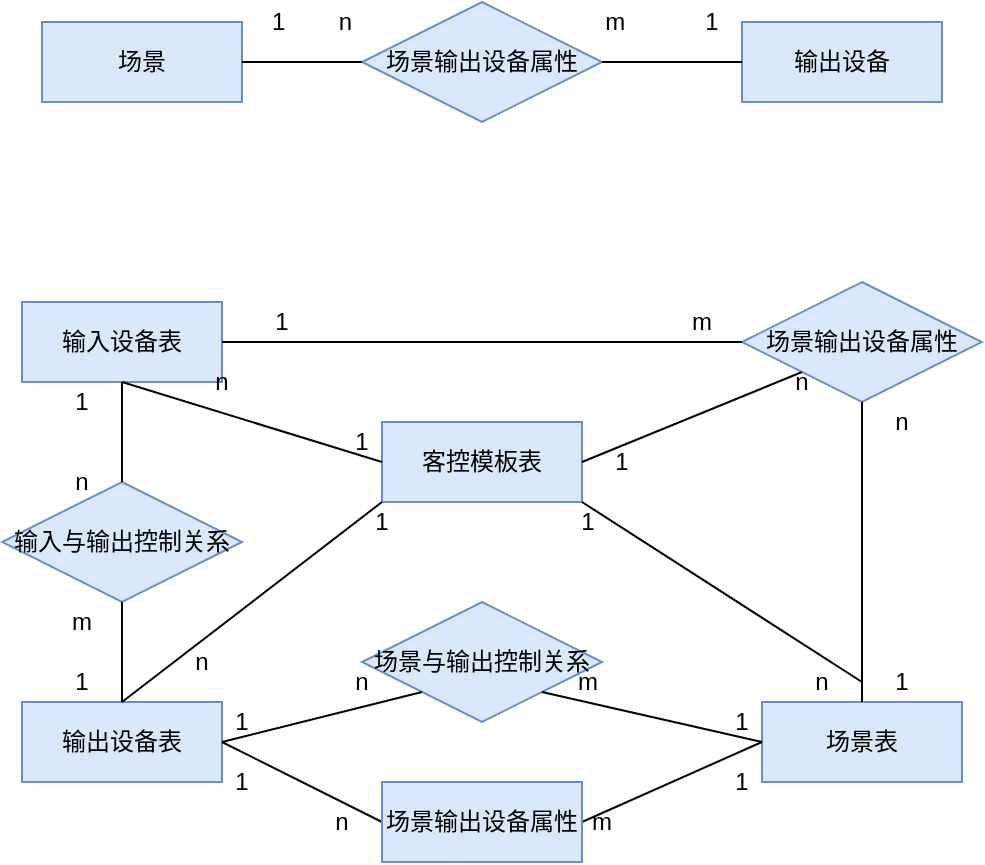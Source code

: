 <mxfile version="12.5.5" type="github"><diagram id="o5MSBy2qvA0ty4B6fCOa" name="Page-1"><mxGraphModel dx="981" dy="530" grid="1" gridSize="10" guides="1" tooltips="1" connect="1" arrows="1" fold="1" page="1" pageScale="1" pageWidth="827" pageHeight="1169" math="0" shadow="0"><root><mxCell id="0"/><mxCell id="1" parent="0"/><mxCell id="hc4wFYaqPZMsiixoYr8i-1" value="场景" style="whiteSpace=wrap;html=1;align=center;fillColor=#dae8fc;strokeColor=#6c8ebf;" vertex="1" parent="1"><mxGeometry x="140" y="300" width="100" height="40" as="geometry"/></mxCell><mxCell id="hc4wFYaqPZMsiixoYr8i-2" value="场景输出设备属性" style="shape=rhombus;perimeter=rhombusPerimeter;whiteSpace=wrap;html=1;align=center;fillColor=#dae8fc;strokeColor=#6c8ebf;" vertex="1" parent="1"><mxGeometry x="300" y="290" width="120" height="60" as="geometry"/></mxCell><mxCell id="hc4wFYaqPZMsiixoYr8i-3" value="输出设备" style="whiteSpace=wrap;html=1;align=center;fillColor=#dae8fc;strokeColor=#6c8ebf;" vertex="1" parent="1"><mxGeometry x="490" y="300" width="100" height="40" as="geometry"/></mxCell><mxCell id="hc4wFYaqPZMsiixoYr8i-4" value="" style="endArrow=none;html=1;entryX=0;entryY=0.5;entryDx=0;entryDy=0;" edge="1" parent="1" source="hc4wFYaqPZMsiixoYr8i-1" target="hc4wFYaqPZMsiixoYr8i-2"><mxGeometry width="50" height="50" relative="1" as="geometry"><mxPoint x="140" y="420" as="sourcePoint"/><mxPoint x="300" y="330" as="targetPoint"/></mxGeometry></mxCell><mxCell id="hc4wFYaqPZMsiixoYr8i-6" value="" style="endArrow=none;html=1;exitX=1;exitY=0.5;exitDx=0;exitDy=0;entryX=0;entryY=0.5;entryDx=0;entryDy=0;" edge="1" parent="1" source="hc4wFYaqPZMsiixoYr8i-2" target="hc4wFYaqPZMsiixoYr8i-3"><mxGeometry width="50" height="50" relative="1" as="geometry"><mxPoint x="470" y="430" as="sourcePoint"/><mxPoint x="520" y="380" as="targetPoint"/></mxGeometry></mxCell><mxCell id="hc4wFYaqPZMsiixoYr8i-7" value="1&amp;nbsp; &amp;nbsp; &amp;nbsp; &amp;nbsp; n" style="text;html=1;strokeColor=none;fillColor=none;align=center;verticalAlign=middle;whiteSpace=wrap;rounded=0;" vertex="1" parent="1"><mxGeometry x="250" y="290" width="50" height="20" as="geometry"/></mxCell><mxCell id="hc4wFYaqPZMsiixoYr8i-8" value="m&amp;nbsp; &amp;nbsp; &amp;nbsp; &amp;nbsp; &amp;nbsp; &amp;nbsp; 1" style="text;html=1;strokeColor=none;fillColor=none;align=center;verticalAlign=middle;whiteSpace=wrap;rounded=0;" vertex="1" parent="1"><mxGeometry x="420" y="290" width="60" height="20" as="geometry"/></mxCell><mxCell id="hc4wFYaqPZMsiixoYr8i-9" value="客控模板表" style="whiteSpace=wrap;html=1;align=center;fillColor=#dae8fc;strokeColor=#6c8ebf;" vertex="1" parent="1"><mxGeometry x="310" y="500" width="100" height="40" as="geometry"/></mxCell><mxCell id="hc4wFYaqPZMsiixoYr8i-10" value="输入设备表" style="whiteSpace=wrap;html=1;align=center;fillColor=#dae8fc;strokeColor=#6c8ebf;" vertex="1" parent="1"><mxGeometry x="130" y="440" width="100" height="40" as="geometry"/></mxCell><mxCell id="hc4wFYaqPZMsiixoYr8i-13" value="场景表" style="whiteSpace=wrap;html=1;align=center;fillColor=#dae8fc;strokeColor=#6c8ebf;" vertex="1" parent="1"><mxGeometry x="500" y="640" width="100" height="40" as="geometry"/></mxCell><mxCell id="hc4wFYaqPZMsiixoYr8i-14" value="输出设备表" style="whiteSpace=wrap;html=1;align=center;fillColor=#dae8fc;strokeColor=#6c8ebf;" vertex="1" parent="1"><mxGeometry x="130" y="640" width="100" height="40" as="geometry"/></mxCell><mxCell id="hc4wFYaqPZMsiixoYr8i-15" value="场景输出设备属性" style="shape=rhombus;perimeter=rhombusPerimeter;whiteSpace=wrap;html=1;align=center;fillColor=#dae8fc;strokeColor=#6c8ebf;" vertex="1" parent="1"><mxGeometry x="490" y="430" width="120" height="60" as="geometry"/></mxCell><mxCell id="hc4wFYaqPZMsiixoYr8i-16" value="输入与输出控制关系" style="shape=rhombus;perimeter=rhombusPerimeter;whiteSpace=wrap;html=1;align=center;fillColor=#dae8fc;strokeColor=#6c8ebf;" vertex="1" parent="1"><mxGeometry x="120" y="530" width="120" height="60" as="geometry"/></mxCell><mxCell id="hc4wFYaqPZMsiixoYr8i-17" value="场景与输出控制关系" style="shape=rhombus;perimeter=rhombusPerimeter;whiteSpace=wrap;html=1;align=center;fillColor=#dae8fc;strokeColor=#6c8ebf;" vertex="1" parent="1"><mxGeometry x="300" y="590" width="120" height="60" as="geometry"/></mxCell><mxCell id="hc4wFYaqPZMsiixoYr8i-20" value="" style="endArrow=none;html=1;exitX=1;exitY=0.5;exitDx=0;exitDy=0;entryX=0;entryY=0.5;entryDx=0;entryDy=0;" edge="1" parent="1" source="hc4wFYaqPZMsiixoYr8i-10" target="hc4wFYaqPZMsiixoYr8i-15"><mxGeometry width="50" height="50" relative="1" as="geometry"><mxPoint x="310" y="490" as="sourcePoint"/><mxPoint x="360" y="440" as="targetPoint"/></mxGeometry></mxCell><mxCell id="hc4wFYaqPZMsiixoYr8i-21" value="" style="endArrow=none;html=1;entryX=0.5;entryY=1;entryDx=0;entryDy=0;exitX=0.5;exitY=0;exitDx=0;exitDy=0;" edge="1" parent="1" source="hc4wFYaqPZMsiixoYr8i-13" target="hc4wFYaqPZMsiixoYr8i-15"><mxGeometry width="50" height="50" relative="1" as="geometry"><mxPoint x="600" y="580" as="sourcePoint"/><mxPoint x="650" y="530" as="targetPoint"/></mxGeometry></mxCell><mxCell id="hc4wFYaqPZMsiixoYr8i-22" value="" style="endArrow=none;html=1;entryX=1;entryY=1;entryDx=0;entryDy=0;" edge="1" parent="1" target="hc4wFYaqPZMsiixoYr8i-9"><mxGeometry width="50" height="50" relative="1" as="geometry"><mxPoint x="550" y="630" as="sourcePoint"/><mxPoint x="530" y="540" as="targetPoint"/></mxGeometry></mxCell><mxCell id="hc4wFYaqPZMsiixoYr8i-23" value="" style="endArrow=none;html=1;entryX=0.5;entryY=1;entryDx=0;entryDy=0;" edge="1" parent="1" target="hc4wFYaqPZMsiixoYr8i-10"><mxGeometry width="50" height="50" relative="1" as="geometry"><mxPoint x="180" y="530" as="sourcePoint"/><mxPoint x="300" y="490" as="targetPoint"/></mxGeometry></mxCell><mxCell id="hc4wFYaqPZMsiixoYr8i-24" value="" style="endArrow=none;html=1;exitX=0.5;exitY=0;exitDx=0;exitDy=0;entryX=0.5;entryY=1;entryDx=0;entryDy=0;" edge="1" parent="1" source="hc4wFYaqPZMsiixoYr8i-14" target="hc4wFYaqPZMsiixoYr8i-16"><mxGeometry width="50" height="50" relative="1" as="geometry"><mxPoint x="90" y="630" as="sourcePoint"/><mxPoint x="176" y="590" as="targetPoint"/></mxGeometry></mxCell><mxCell id="hc4wFYaqPZMsiixoYr8i-27" value="" style="endArrow=none;html=1;entryX=0.5;entryY=1;entryDx=0;entryDy=0;exitX=0;exitY=0.5;exitDx=0;exitDy=0;" edge="1" parent="1" source="hc4wFYaqPZMsiixoYr8i-9" target="hc4wFYaqPZMsiixoYr8i-10"><mxGeometry width="50" height="50" relative="1" as="geometry"><mxPoint x="250" y="550" as="sourcePoint"/><mxPoint x="300" y="500" as="targetPoint"/></mxGeometry></mxCell><mxCell id="hc4wFYaqPZMsiixoYr8i-28" value="" style="endArrow=none;html=1;entryX=1;entryY=0.5;entryDx=0;entryDy=0;exitX=0;exitY=1;exitDx=0;exitDy=0;" edge="1" parent="1" source="hc4wFYaqPZMsiixoYr8i-15" target="hc4wFYaqPZMsiixoYr8i-9"><mxGeometry width="50" height="50" relative="1" as="geometry"><mxPoint x="450" y="550" as="sourcePoint"/><mxPoint x="500" y="500" as="targetPoint"/></mxGeometry></mxCell><mxCell id="hc4wFYaqPZMsiixoYr8i-29" value="" style="endArrow=none;html=1;entryX=0;entryY=1;entryDx=0;entryDy=0;exitX=0.5;exitY=0;exitDx=0;exitDy=0;" edge="1" parent="1" source="hc4wFYaqPZMsiixoYr8i-14" target="hc4wFYaqPZMsiixoYr8i-9"><mxGeometry width="50" height="50" relative="1" as="geometry"><mxPoint x="240" y="610" as="sourcePoint"/><mxPoint x="310.711" y="560" as="targetPoint"/></mxGeometry></mxCell><mxCell id="hc4wFYaqPZMsiixoYr8i-30" value="" style="endArrow=none;html=1;entryX=0;entryY=1;entryDx=0;entryDy=0;exitX=1;exitY=0.5;exitDx=0;exitDy=0;" edge="1" parent="1" source="hc4wFYaqPZMsiixoYr8i-14" target="hc4wFYaqPZMsiixoYr8i-17"><mxGeometry width="50" height="50" relative="1" as="geometry"><mxPoint x="250" y="700" as="sourcePoint"/><mxPoint x="300" y="650" as="targetPoint"/></mxGeometry></mxCell><mxCell id="hc4wFYaqPZMsiixoYr8i-31" value="" style="endArrow=none;html=1;entryX=1;entryY=0.5;entryDx=0;entryDy=0;exitX=0;exitY=0.5;exitDx=0;exitDy=0;" edge="1" parent="1" source="hc4wFYaqPZMsiixoYr8i-61" target="hc4wFYaqPZMsiixoYr8i-14"><mxGeometry width="50" height="50" relative="1" as="geometry"><mxPoint x="330" y="695" as="sourcePoint"/><mxPoint x="280" y="710" as="targetPoint"/></mxGeometry></mxCell><mxCell id="hc4wFYaqPZMsiixoYr8i-32" value="" style="endArrow=none;html=1;exitX=1;exitY=1;exitDx=0;exitDy=0;entryX=0;entryY=0.5;entryDx=0;entryDy=0;" edge="1" parent="1" source="hc4wFYaqPZMsiixoYr8i-17" target="hc4wFYaqPZMsiixoYr8i-13"><mxGeometry width="50" height="50" relative="1" as="geometry"><mxPoint x="430" y="690" as="sourcePoint"/><mxPoint x="480" y="640" as="targetPoint"/></mxGeometry></mxCell><mxCell id="hc4wFYaqPZMsiixoYr8i-33" value="" style="endArrow=none;html=1;exitX=1;exitY=0.5;exitDx=0;exitDy=0;entryX=0;entryY=0.5;entryDx=0;entryDy=0;" edge="1" parent="1" source="hc4wFYaqPZMsiixoYr8i-61" target="hc4wFYaqPZMsiixoYr8i-13"><mxGeometry width="50" height="50" relative="1" as="geometry"><mxPoint x="390" y="695" as="sourcePoint"/><mxPoint x="520" y="700" as="targetPoint"/></mxGeometry></mxCell><mxCell id="hc4wFYaqPZMsiixoYr8i-34" value="1" style="text;html=1;strokeColor=none;fillColor=none;align=center;verticalAlign=middle;whiteSpace=wrap;rounded=0;" vertex="1" parent="1"><mxGeometry x="240" y="440" width="40" height="20" as="geometry"/></mxCell><mxCell id="hc4wFYaqPZMsiixoYr8i-35" value="m" style="text;html=1;strokeColor=none;fillColor=none;align=center;verticalAlign=middle;whiteSpace=wrap;rounded=0;" vertex="1" parent="1"><mxGeometry x="450" y="440" width="40" height="20" as="geometry"/></mxCell><mxCell id="hc4wFYaqPZMsiixoYr8i-36" value="n" style="text;html=1;strokeColor=none;fillColor=none;align=center;verticalAlign=middle;whiteSpace=wrap;rounded=0;" vertex="1" parent="1"><mxGeometry x="550" y="490" width="40" height="20" as="geometry"/></mxCell><mxCell id="hc4wFYaqPZMsiixoYr8i-37" value="1" style="text;html=1;strokeColor=none;fillColor=none;align=center;verticalAlign=middle;whiteSpace=wrap;rounded=0;" vertex="1" parent="1"><mxGeometry x="550" y="620" width="40" height="20" as="geometry"/></mxCell><mxCell id="hc4wFYaqPZMsiixoYr8i-38" value="1" style="text;html=1;strokeColor=none;fillColor=none;align=center;verticalAlign=middle;whiteSpace=wrap;rounded=0;" vertex="1" parent="1"><mxGeometry x="140" y="480" width="40" height="20" as="geometry"/></mxCell><mxCell id="hc4wFYaqPZMsiixoYr8i-39" value="n" style="text;html=1;strokeColor=none;fillColor=none;align=center;verticalAlign=middle;whiteSpace=wrap;rounded=0;" vertex="1" parent="1"><mxGeometry x="140" y="520" width="40" height="20" as="geometry"/></mxCell><mxCell id="hc4wFYaqPZMsiixoYr8i-40" value="m" style="text;html=1;strokeColor=none;fillColor=none;align=center;verticalAlign=middle;whiteSpace=wrap;rounded=0;" vertex="1" parent="1"><mxGeometry x="140" y="590" width="40" height="20" as="geometry"/></mxCell><mxCell id="hc4wFYaqPZMsiixoYr8i-41" value="1" style="text;html=1;strokeColor=none;fillColor=none;align=center;verticalAlign=middle;whiteSpace=wrap;rounded=0;" vertex="1" parent="1"><mxGeometry x="140" y="620" width="40" height="20" as="geometry"/></mxCell><mxCell id="hc4wFYaqPZMsiixoYr8i-42" value="1" style="text;html=1;strokeColor=none;fillColor=none;align=center;verticalAlign=middle;whiteSpace=wrap;rounded=0;" vertex="1" parent="1"><mxGeometry x="280" y="500" width="40" height="20" as="geometry"/></mxCell><mxCell id="hc4wFYaqPZMsiixoYr8i-43" value="n" style="text;html=1;strokeColor=none;fillColor=none;align=center;verticalAlign=middle;whiteSpace=wrap;rounded=0;" vertex="1" parent="1"><mxGeometry x="210" y="470" width="40" height="20" as="geometry"/></mxCell><mxCell id="hc4wFYaqPZMsiixoYr8i-44" value="1" style="text;html=1;strokeColor=none;fillColor=none;align=center;verticalAlign=middle;whiteSpace=wrap;rounded=0;" vertex="1" parent="1"><mxGeometry x="290" y="540" width="40" height="20" as="geometry"/></mxCell><mxCell id="hc4wFYaqPZMsiixoYr8i-45" value="n" style="text;html=1;strokeColor=none;fillColor=none;align=center;verticalAlign=middle;whiteSpace=wrap;rounded=0;" vertex="1" parent="1"><mxGeometry x="280" y="620" width="40" height="20" as="geometry"/></mxCell><mxCell id="hc4wFYaqPZMsiixoYr8i-49" value="n" style="text;html=1;strokeColor=none;fillColor=none;align=center;verticalAlign=middle;whiteSpace=wrap;rounded=0;" vertex="1" parent="1"><mxGeometry x="200" y="610" width="40" height="20" as="geometry"/></mxCell><mxCell id="hc4wFYaqPZMsiixoYr8i-50" value="1" style="text;html=1;strokeColor=none;fillColor=none;align=center;verticalAlign=middle;whiteSpace=wrap;rounded=0;" vertex="1" parent="1"><mxGeometry x="393.48" y="540" width="40" height="20" as="geometry"/></mxCell><mxCell id="hc4wFYaqPZMsiixoYr8i-51" value="n" style="text;html=1;strokeColor=none;fillColor=none;align=center;verticalAlign=middle;whiteSpace=wrap;rounded=0;" vertex="1" parent="1"><mxGeometry x="510" y="620" width="40" height="20" as="geometry"/></mxCell><mxCell id="hc4wFYaqPZMsiixoYr8i-52" value="1" style="text;html=1;strokeColor=none;fillColor=none;align=center;verticalAlign=middle;whiteSpace=wrap;rounded=0;" vertex="1" parent="1"><mxGeometry x="220" y="640" width="40" height="20" as="geometry"/></mxCell><mxCell id="hc4wFYaqPZMsiixoYr8i-53" value="1" style="text;html=1;strokeColor=none;fillColor=none;align=center;verticalAlign=middle;whiteSpace=wrap;rounded=0;" vertex="1" parent="1"><mxGeometry x="470" y="640" width="40" height="20" as="geometry"/></mxCell><mxCell id="hc4wFYaqPZMsiixoYr8i-54" value="m" style="text;html=1;strokeColor=none;fillColor=none;align=center;verticalAlign=middle;whiteSpace=wrap;rounded=0;" vertex="1" parent="1"><mxGeometry x="393" y="620" width="40" height="20" as="geometry"/></mxCell><mxCell id="hc4wFYaqPZMsiixoYr8i-55" value="1" style="text;html=1;strokeColor=none;fillColor=none;align=center;verticalAlign=middle;whiteSpace=wrap;rounded=0;" vertex="1" parent="1"><mxGeometry x="220" y="670" width="40" height="20" as="geometry"/></mxCell><mxCell id="hc4wFYaqPZMsiixoYr8i-56" value="1" style="text;html=1;strokeColor=none;fillColor=none;align=center;verticalAlign=middle;whiteSpace=wrap;rounded=0;" vertex="1" parent="1"><mxGeometry x="470" y="670" width="40" height="20" as="geometry"/></mxCell><mxCell id="hc4wFYaqPZMsiixoYr8i-57" value="m" style="text;html=1;strokeColor=none;fillColor=none;align=center;verticalAlign=middle;whiteSpace=wrap;rounded=0;rotation=0;" vertex="1" parent="1"><mxGeometry x="400" y="690" width="40" height="20" as="geometry"/></mxCell><mxCell id="hc4wFYaqPZMsiixoYr8i-58" value="n" style="text;html=1;strokeColor=none;fillColor=none;align=center;verticalAlign=middle;whiteSpace=wrap;rounded=0;" vertex="1" parent="1"><mxGeometry x="270" y="690" width="40" height="20" as="geometry"/></mxCell><mxCell id="hc4wFYaqPZMsiixoYr8i-59" value="n" style="text;html=1;strokeColor=none;fillColor=none;align=center;verticalAlign=middle;whiteSpace=wrap;rounded=0;" vertex="1" parent="1"><mxGeometry x="500" y="470" width="40" height="20" as="geometry"/></mxCell><mxCell id="hc4wFYaqPZMsiixoYr8i-60" value="1" style="text;html=1;strokeColor=none;fillColor=none;align=center;verticalAlign=middle;whiteSpace=wrap;rounded=0;" vertex="1" parent="1"><mxGeometry x="410" y="510" width="40" height="20" as="geometry"/></mxCell><mxCell id="hc4wFYaqPZMsiixoYr8i-61" value="场景输出设备属性" style="whiteSpace=wrap;html=1;align=center;fillColor=#dae8fc;strokeColor=#6c8ebf;" vertex="1" parent="1"><mxGeometry x="310" y="680" width="100" height="40" as="geometry"/></mxCell></root></mxGraphModel></diagram></mxfile>